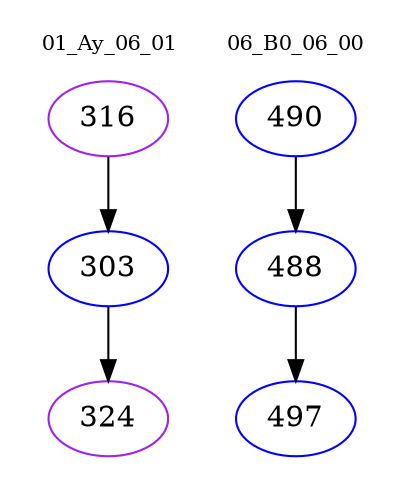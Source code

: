 digraph{
subgraph cluster_0 {
color = white
label = "01_Ay_06_01";
fontsize=10;
T0_316 [label="316", color="purple"]
T0_316 -> T0_303 [color="black"]
T0_303 [label="303", color="blue"]
T0_303 -> T0_324 [color="black"]
T0_324 [label="324", color="purple"]
}
subgraph cluster_1 {
color = white
label = "06_B0_06_00";
fontsize=10;
T1_490 [label="490", color="blue"]
T1_490 -> T1_488 [color="black"]
T1_488 [label="488", color="blue"]
T1_488 -> T1_497 [color="black"]
T1_497 [label="497", color="blue"]
}
}
